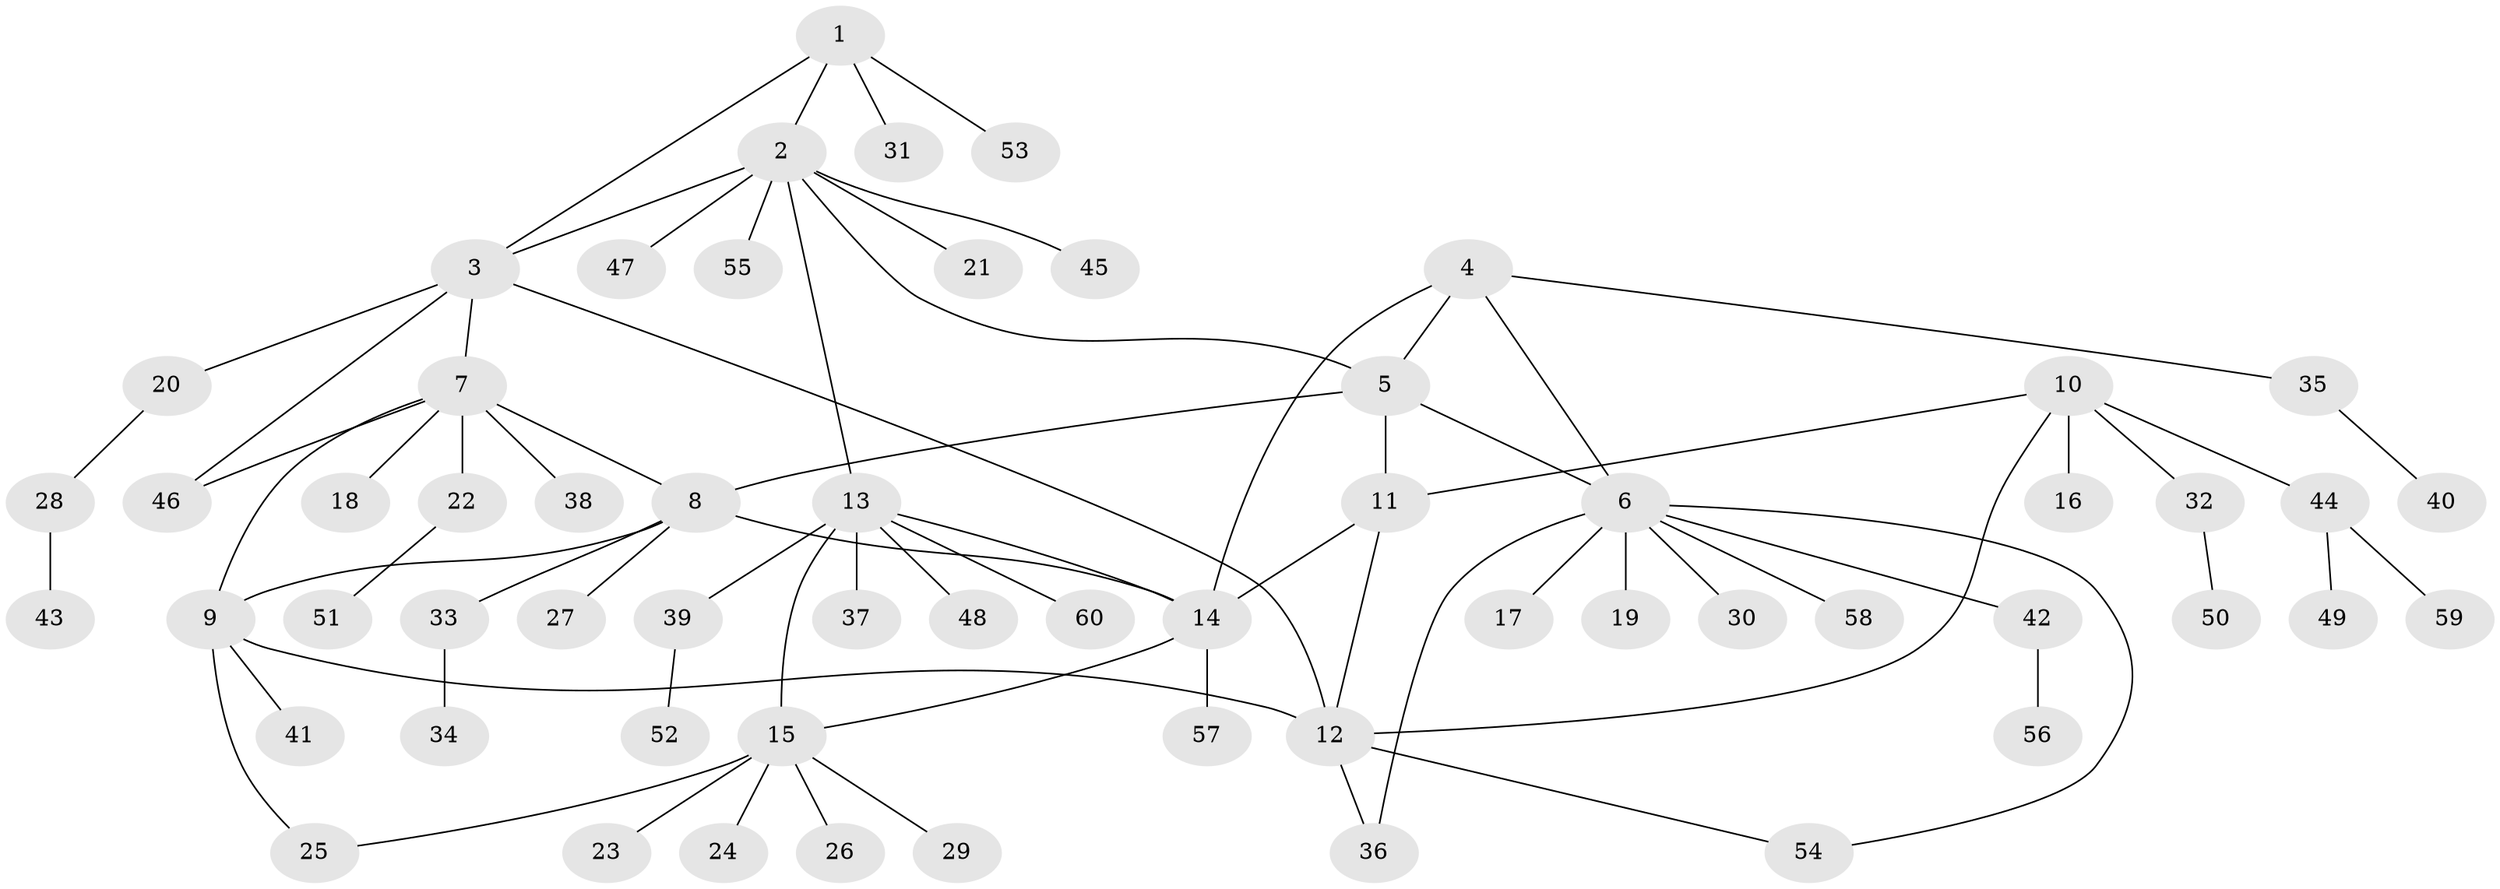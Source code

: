 // Generated by graph-tools (version 1.1) at 2025/02/03/09/25 03:02:46]
// undirected, 60 vertices, 74 edges
graph export_dot {
graph [start="1"]
  node [color=gray90,style=filled];
  1;
  2;
  3;
  4;
  5;
  6;
  7;
  8;
  9;
  10;
  11;
  12;
  13;
  14;
  15;
  16;
  17;
  18;
  19;
  20;
  21;
  22;
  23;
  24;
  25;
  26;
  27;
  28;
  29;
  30;
  31;
  32;
  33;
  34;
  35;
  36;
  37;
  38;
  39;
  40;
  41;
  42;
  43;
  44;
  45;
  46;
  47;
  48;
  49;
  50;
  51;
  52;
  53;
  54;
  55;
  56;
  57;
  58;
  59;
  60;
  1 -- 2;
  1 -- 3;
  1 -- 31;
  1 -- 53;
  2 -- 3;
  2 -- 5;
  2 -- 13;
  2 -- 21;
  2 -- 45;
  2 -- 47;
  2 -- 55;
  3 -- 7;
  3 -- 12;
  3 -- 20;
  3 -- 46;
  4 -- 5;
  4 -- 6;
  4 -- 14;
  4 -- 35;
  5 -- 6;
  5 -- 8;
  5 -- 11;
  6 -- 17;
  6 -- 19;
  6 -- 30;
  6 -- 36;
  6 -- 42;
  6 -- 54;
  6 -- 58;
  7 -- 8;
  7 -- 9;
  7 -- 18;
  7 -- 22;
  7 -- 38;
  7 -- 46;
  8 -- 9;
  8 -- 14;
  8 -- 27;
  8 -- 33;
  9 -- 12;
  9 -- 25;
  9 -- 41;
  10 -- 11;
  10 -- 12;
  10 -- 16;
  10 -- 32;
  10 -- 44;
  11 -- 12;
  11 -- 14;
  12 -- 36;
  12 -- 54;
  13 -- 14;
  13 -- 15;
  13 -- 37;
  13 -- 39;
  13 -- 48;
  13 -- 60;
  14 -- 15;
  14 -- 57;
  15 -- 23;
  15 -- 24;
  15 -- 25;
  15 -- 26;
  15 -- 29;
  20 -- 28;
  22 -- 51;
  28 -- 43;
  32 -- 50;
  33 -- 34;
  35 -- 40;
  39 -- 52;
  42 -- 56;
  44 -- 49;
  44 -- 59;
}
